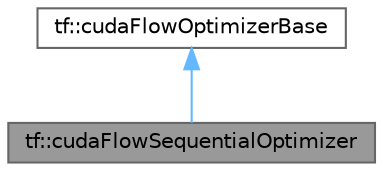 digraph "tf::cudaFlowSequentialOptimizer"
{
 // LATEX_PDF_SIZE
  bgcolor="transparent";
  edge [fontname=Helvetica,fontsize=10,labelfontname=Helvetica,labelfontsize=10];
  node [fontname=Helvetica,fontsize=10,shape=box,height=0.2,width=0.4];
  Node1 [id="Node000001",label="tf::cudaFlowSequentialOptimizer",height=0.2,width=0.4,color="gray40", fillcolor="grey60", style="filled", fontcolor="black",tooltip="class to capture a CUDA graph using a sequential stream"];
  Node2 -> Node1 [id="edge1_Node000001_Node000002",dir="back",color="steelblue1",style="solid",tooltip=" "];
  Node2 [id="Node000002",label="tf::cudaFlowOptimizerBase",height=0.2,width=0.4,color="gray40", fillcolor="white", style="filled",URL="$classtf_1_1cuda_flow_optimizer_base.html",tooltip="class to provide helper common methods for optimization algorithms"];
}
